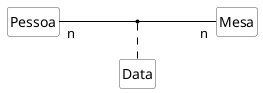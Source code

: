 @startuml mod07ima11
hide circle
hide methods
hide empty members

skinparam class {
    BackgroundColor White
    ArrowColor Black
    BorderColor #505050
}
class "Pessoa" as pe
class "Mesa" as me
class "Data" as da
left to right direction
pe "n"--"n" me
(pe,me) ... da
@enduml
